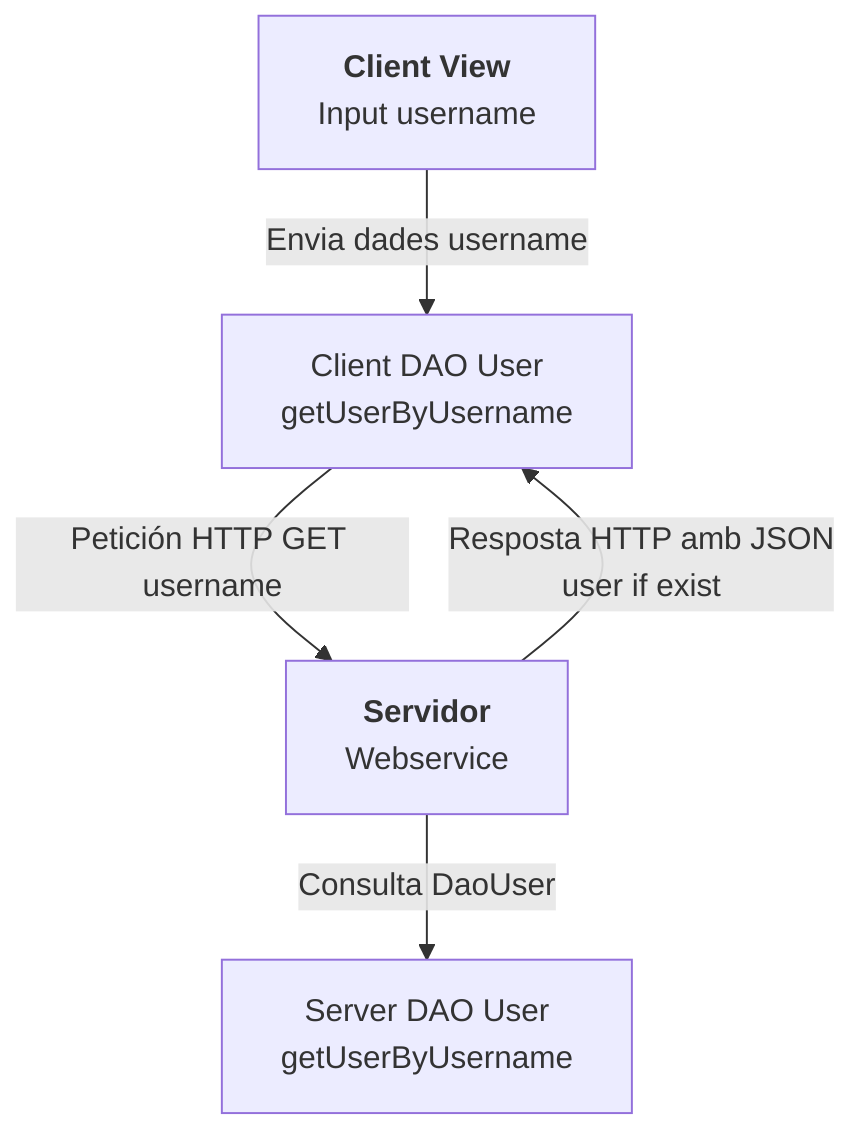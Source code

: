 flowchart TD
    A[<b>Client View</b> <br> Input username] -->|Envia dades username| B[Client DAO User<br> getUserByUsername]
    B -->|Petición HTTP GET username| C[<b>Servidor</b> <br> Webservice]
    C -->|Resposta HTTP amb JSON<br>user if exist| B
    C -->|Consulta DaoUser| D[Server DAO User<br> getUserByUsername]